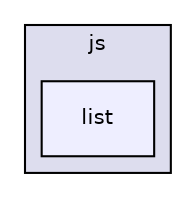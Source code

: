 digraph "libs/angular/angular-material-fileinput-master/bower_components/angular-material/modules/js/list" {
  compound=true
  node [ fontsize="10", fontname="Helvetica"];
  edge [ labelfontsize="10", labelfontname="Helvetica"];
  subgraph clusterdir_d897d99c4631079a19f1e8c9bbae1589 {
    graph [ bgcolor="#ddddee", pencolor="black", label="js" fontname="Helvetica", fontsize="10", URL="dir_d897d99c4631079a19f1e8c9bbae1589.html"]
  dir_990d2c262bea1c1a8bf4682fdb6dad9b [shape=box, label="list", style="filled", fillcolor="#eeeeff", pencolor="black", URL="dir_990d2c262bea1c1a8bf4682fdb6dad9b.html"];
  }
}
